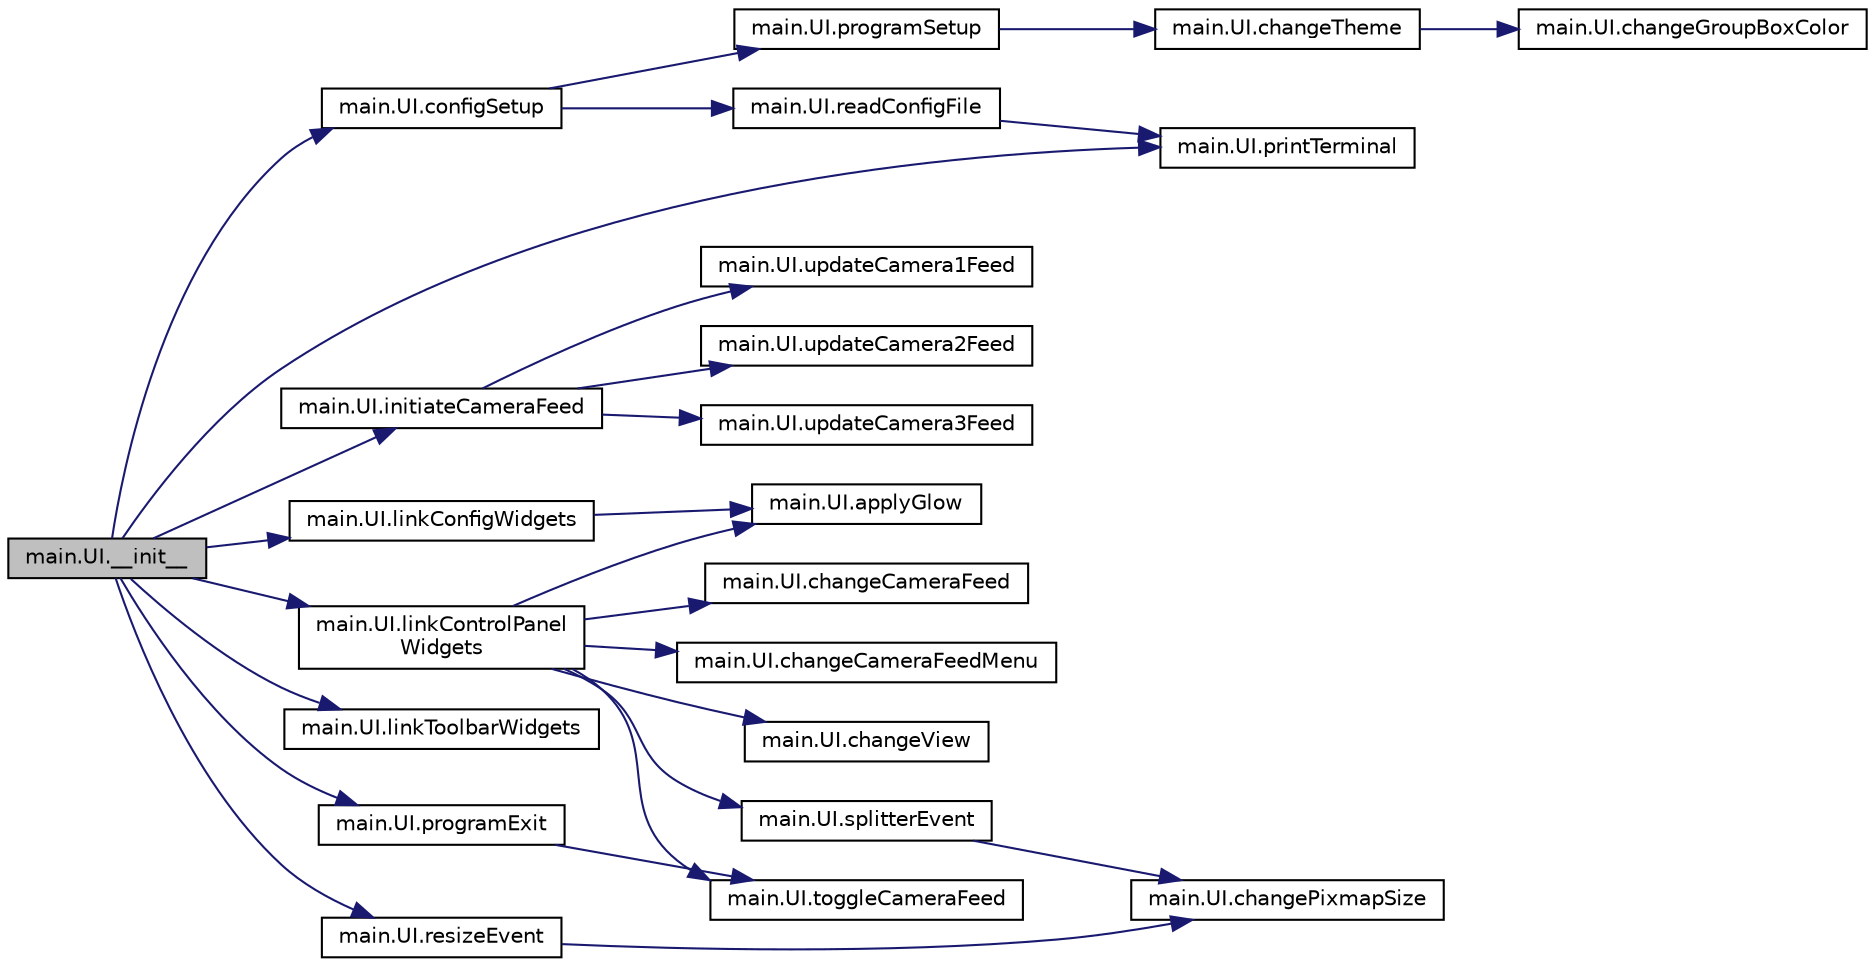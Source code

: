 digraph "main.UI.__init__"
{
 // LATEX_PDF_SIZE
  edge [fontname="Helvetica",fontsize="10",labelfontname="Helvetica",labelfontsize="10"];
  node [fontname="Helvetica",fontsize="10",shape=record];
  rankdir="LR";
  Node1 [label="main.UI.__init__",height=0.2,width=0.4,color="black", fillcolor="grey75", style="filled", fontcolor="black",tooltip=" "];
  Node1 -> Node2 [color="midnightblue",fontsize="10",style="solid",fontname="Helvetica"];
  Node2 [label="main.UI.configSetup",height=0.2,width=0.4,color="black", fillcolor="white", style="filled",URL="$classmain_1_1_u_i.html#add9307a7f11ba93aa6e7a074a5514a7a",tooltip="CONFIGURATION FILE FUNCTIONS ##."];
  Node2 -> Node3 [color="midnightblue",fontsize="10",style="solid",fontname="Helvetica"];
  Node3 [label="main.UI.programSetup",height=0.2,width=0.4,color="black", fillcolor="white", style="filled",URL="$classmain_1_1_u_i.html#ac1bad584babb5e1959092c506dc90a57",tooltip=" "];
  Node3 -> Node4 [color="midnightblue",fontsize="10",style="solid",fontname="Helvetica"];
  Node4 [label="main.UI.changeTheme",height=0.2,width=0.4,color="black", fillcolor="white", style="filled",URL="$classmain_1_1_u_i.html#a83d5e6c17ae4622eb6c98a48a89768ed",tooltip=" "];
  Node4 -> Node5 [color="midnightblue",fontsize="10",style="solid",fontname="Helvetica"];
  Node5 [label="main.UI.changeGroupBoxColor",height=0.2,width=0.4,color="black", fillcolor="white", style="filled",URL="$classmain_1_1_u_i.html#a3327878ac965395c380a86749b9abefc",tooltip=" "];
  Node2 -> Node6 [color="midnightblue",fontsize="10",style="solid",fontname="Helvetica"];
  Node6 [label="main.UI.readConfigFile",height=0.2,width=0.4,color="black", fillcolor="white", style="filled",URL="$classmain_1_1_u_i.html#abfbb3b9585e840fe7bb00a7ffd49a72a",tooltip=" "];
  Node6 -> Node7 [color="midnightblue",fontsize="10",style="solid",fontname="Helvetica"];
  Node7 [label="main.UI.printTerminal",height=0.2,width=0.4,color="black", fillcolor="white", style="filled",URL="$classmain_1_1_u_i.html#a2ed6351be3128a81b8a9469be6a690e1",tooltip=" "];
  Node1 -> Node8 [color="midnightblue",fontsize="10",style="solid",fontname="Helvetica"];
  Node8 [label="main.UI.initiateCameraFeed",height=0.2,width=0.4,color="black", fillcolor="white", style="filled",URL="$classmain_1_1_u_i.html#a16e94903479e6aeb027ffda06eb4668e",tooltip="CAMERA FEED FUNCTIONS ###."];
  Node8 -> Node9 [color="midnightblue",fontsize="10",style="solid",fontname="Helvetica"];
  Node9 [label="main.UI.updateCamera1Feed",height=0.2,width=0.4,color="black", fillcolor="white", style="filled",URL="$classmain_1_1_u_i.html#a9c8058338101feba3ac37f114bea0cf9",tooltip=" "];
  Node8 -> Node10 [color="midnightblue",fontsize="10",style="solid",fontname="Helvetica"];
  Node10 [label="main.UI.updateCamera2Feed",height=0.2,width=0.4,color="black", fillcolor="white", style="filled",URL="$classmain_1_1_u_i.html#a6c7c52a952943f59bab586b955c5b648",tooltip=" "];
  Node8 -> Node11 [color="midnightblue",fontsize="10",style="solid",fontname="Helvetica"];
  Node11 [label="main.UI.updateCamera3Feed",height=0.2,width=0.4,color="black", fillcolor="white", style="filled",URL="$classmain_1_1_u_i.html#a1f3e90ec187802a603d2d7303315cb40",tooltip=" "];
  Node1 -> Node12 [color="midnightblue",fontsize="10",style="solid",fontname="Helvetica"];
  Node12 [label="main.UI.linkConfigWidgets",height=0.2,width=0.4,color="black", fillcolor="white", style="filled",URL="$classmain_1_1_u_i.html#ab2fbdb605bc71c5e7fc26e79697b3bb1",tooltip=" "];
  Node12 -> Node13 [color="midnightblue",fontsize="10",style="solid",fontname="Helvetica"];
  Node13 [label="main.UI.applyGlow",height=0.2,width=0.4,color="black", fillcolor="white", style="filled",URL="$classmain_1_1_u_i.html#ab3aedd6d16f7ae28ad4a628a864374cd",tooltip=" "];
  Node1 -> Node14 [color="midnightblue",fontsize="10",style="solid",fontname="Helvetica"];
  Node14 [label="main.UI.linkControlPanel\lWidgets",height=0.2,width=0.4,color="black", fillcolor="white", style="filled",URL="$classmain_1_1_u_i.html#a8933f6b028ca8b28e2d7cd6289b8e6fb",tooltip="GUI LINKING FUNCTIONS #####."];
  Node14 -> Node13 [color="midnightblue",fontsize="10",style="solid",fontname="Helvetica"];
  Node14 -> Node15 [color="midnightblue",fontsize="10",style="solid",fontname="Helvetica"];
  Node15 [label="main.UI.changeCameraFeed",height=0.2,width=0.4,color="black", fillcolor="white", style="filled",URL="$classmain_1_1_u_i.html#afc8ca14b148fb0a73aa65f13ac5daf13",tooltip=" "];
  Node14 -> Node16 [color="midnightblue",fontsize="10",style="solid",fontname="Helvetica"];
  Node16 [label="main.UI.changeCameraFeedMenu",height=0.2,width=0.4,color="black", fillcolor="white", style="filled",URL="$classmain_1_1_u_i.html#a31033b82c4f4c625c8a8ecda5c892c87",tooltip=" "];
  Node14 -> Node17 [color="midnightblue",fontsize="10",style="solid",fontname="Helvetica"];
  Node17 [label="main.UI.changeView",height=0.2,width=0.4,color="black", fillcolor="white", style="filled",URL="$classmain_1_1_u_i.html#a73868911b43067845442a3598d480e2f",tooltip="OTHER FUNCTIONS #####."];
  Node14 -> Node18 [color="midnightblue",fontsize="10",style="solid",fontname="Helvetica"];
  Node18 [label="main.UI.splitterEvent",height=0.2,width=0.4,color="black", fillcolor="white", style="filled",URL="$classmain_1_1_u_i.html#a5b3b8908654bb9b4190c0b406ca4bbae",tooltip=" "];
  Node18 -> Node19 [color="midnightblue",fontsize="10",style="solid",fontname="Helvetica"];
  Node19 [label="main.UI.changePixmapSize",height=0.2,width=0.4,color="black", fillcolor="white", style="filled",URL="$classmain_1_1_u_i.html#ac8742e7bee47642dbd9239fbc45ebf26",tooltip=" "];
  Node14 -> Node20 [color="midnightblue",fontsize="10",style="solid",fontname="Helvetica"];
  Node20 [label="main.UI.toggleCameraFeed",height=0.2,width=0.4,color="black", fillcolor="white", style="filled",URL="$classmain_1_1_u_i.html#ada1257062060358b26465ec51c2d2e82",tooltip=" "];
  Node1 -> Node21 [color="midnightblue",fontsize="10",style="solid",fontname="Helvetica"];
  Node21 [label="main.UI.linkToolbarWidgets",height=0.2,width=0.4,color="black", fillcolor="white", style="filled",URL="$classmain_1_1_u_i.html#a1d81665f596706acf8f462008896d6d4",tooltip=" "];
  Node1 -> Node7 [color="midnightblue",fontsize="10",style="solid",fontname="Helvetica"];
  Node1 -> Node22 [color="midnightblue",fontsize="10",style="solid",fontname="Helvetica"];
  Node22 [label="main.UI.programExit",height=0.2,width=0.4,color="black", fillcolor="white", style="filled",URL="$classmain_1_1_u_i.html#a09c543259911a5cda0982ab5cfc3c3b2",tooltip=" "];
  Node22 -> Node20 [color="midnightblue",fontsize="10",style="solid",fontname="Helvetica"];
  Node1 -> Node23 [color="midnightblue",fontsize="10",style="solid",fontname="Helvetica"];
  Node23 [label="main.UI.resizeEvent",height=0.2,width=0.4,color="black", fillcolor="white", style="filled",URL="$classmain_1_1_u_i.html#a3b2f9c62c2f3c690426e5f40b86d0554",tooltip=" "];
  Node23 -> Node19 [color="midnightblue",fontsize="10",style="solid",fontname="Helvetica"];
}
